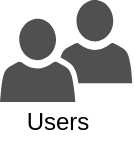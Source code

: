 <mxfile version="14.6.13" type="device"><diagram id="1rLBKc2WtcqhLNefuqon" name="Seite-1"><mxGraphModel dx="1086" dy="966" grid="1" gridSize="10" guides="1" tooltips="1" connect="1" arrows="1" fold="1" page="1" pageScale="1" pageWidth="827" pageHeight="1169" math="0" shadow="0"><root><mxCell id="0"/><mxCell id="1" parent="0"/><mxCell id="hfJQzfneIvMEvsfBSL4u-1" value="" style="group" vertex="1" connectable="0" parent="1"><mxGeometry x="40.0" y="40" width="66.1" height="71.0" as="geometry"/></mxCell><mxCell id="hfJQzfneIvMEvsfBSL4u-2" value="Users" style="text;html=1;strokeColor=none;fillColor=none;align=center;verticalAlign=middle;whiteSpace=wrap;rounded=0;" vertex="1" parent="hfJQzfneIvMEvsfBSL4u-1"><mxGeometry x="8.5" y="51.0" width="40" height="20" as="geometry"/></mxCell><mxCell id="hfJQzfneIvMEvsfBSL4u-3" value="" style="pointerEvents=1;shadow=0;dashed=0;html=1;strokeColor=none;fillColor=#505050;labelPosition=center;verticalLabelPosition=bottom;verticalAlign=top;outlineConnect=0;align=center;shape=mxgraph.office.users.users_two;aspect=fixed;" vertex="1" parent="hfJQzfneIvMEvsfBSL4u-1"><mxGeometry width="66.1" height="51" as="geometry"/></mxCell></root></mxGraphModel></diagram></mxfile>